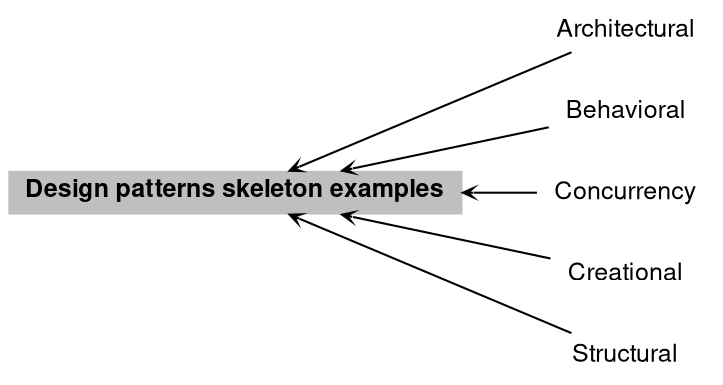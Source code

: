 digraph "Design patterns skeleton examples"
{
 // LATEX_PDF_SIZE
  bgcolor="transparent";
  edge [fontname="Helvetica,Arial,sans-serif",fontsize=15,labelfontsize=15 arrowhead=open arrowtail=open arrowsize=0.5];
  node [fontname="Helvetica,Arial,sans-serif",fontsize=15,fontsize=12 shape=plaintext];
  rankdir=LR;
  Node5 [label="Architectural",height=0.2,width=0.4,color="black",URL="$group__AP.html",tooltip="Architectural patterns"];
  Node4 [label="Behavioral",height=0.2,width=0.4,color="black",URL="$group__BP.html",tooltip="Behavioral patterns"];
  Node6 [label="Concurrency",height=0.2,width=0.4,color="black",URL="$group__CC.html",tooltip="Concurrency patterns"];
  Node2 [label="Creational",height=0.2,width=0.4,color="black",URL="$group__CP.html",tooltip="Creational patterns"];
  Node1 [label=<<b>Design patterns skeleton examples</b>>,height=0.2,width=0.4,color="black", fillcolor="grey75", style="filled", fontcolor="black",tooltip="Software design patterns"];
  Node3 [label="Structural",height=0.2,width=0.4,color="black",URL="$group__SP.html",tooltip="Structural patterns"];
  Node1->Node2 [shape=plaintext, dir="back", style="solid"];
  Node1->Node3 [shape=plaintext, dir="back", style="solid"];
  Node1->Node4 [shape=plaintext, dir="back", style="solid"];
  Node1->Node5 [shape=plaintext, dir="back", style="solid"];
  Node1->Node6 [shape=plaintext, dir="back", style="solid"];
}
